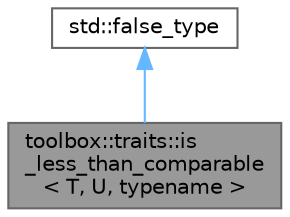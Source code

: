 digraph "toolbox::traits::is_less_than_comparable&lt; T, U, typename &gt;"
{
 // LATEX_PDF_SIZE
  bgcolor="transparent";
  edge [fontname=Helvetica,fontsize=10,labelfontname=Helvetica,labelfontsize=10];
  node [fontname=Helvetica,fontsize=10,shape=box,height=0.2,width=0.4];
  Node1 [id="Node000001",label="toolbox::traits::is\l_less_than_comparable\l\< T, U, typename \>",height=0.2,width=0.4,color="gray40", fillcolor="grey60", style="filled", fontcolor="black",tooltip="检查类型T和U是否支持小于运算符（<）/Check if types T and U support the less-than operator (<)"];
  Node2 -> Node1 [id="edge1_Node000001_Node000002",dir="back",color="steelblue1",style="solid",tooltip=" "];
  Node2 [id="Node000002",label="std::false_type",height=0.2,width=0.4,color="gray40", fillcolor="white", style="filled",tooltip=" "];
}
